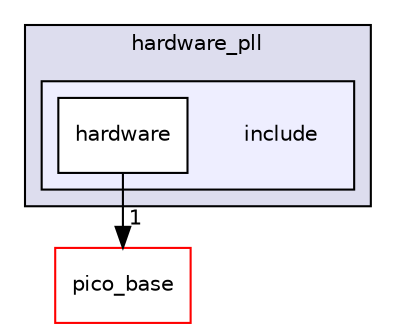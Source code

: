 digraph "hardware_pll/include" {
  compound=true
  node [ fontsize="10", fontname="Helvetica"];
  edge [ labelfontsize="10", labelfontname="Helvetica"];
  subgraph clusterdir_97488f0e7a446a9cf6de7001f5c5d08c {
    graph [ bgcolor="#ddddee", pencolor="black", label="hardware_pll" fontname="Helvetica", fontsize="10", URL="dir_97488f0e7a446a9cf6de7001f5c5d08c.html"]
  subgraph clusterdir_4ec1d980fa97348c595e543cd1257052 {
    graph [ bgcolor="#eeeeff", pencolor="black", label="" URL="dir_4ec1d980fa97348c595e543cd1257052.html"];
    dir_4ec1d980fa97348c595e543cd1257052 [shape=plaintext label="include"];
    dir_97c1a640ee06f1e51a2f8023f76f3f02 [shape=box label="hardware" color="black" fillcolor="white" style="filled" URL="dir_97c1a640ee06f1e51a2f8023f76f3f02.html"];
  }
  }
  dir_ee4ba4c32933fd9d1c9bce216e67756d [shape=box label="pico_base" fillcolor="white" style="filled" color="red" URL="dir_ee4ba4c32933fd9d1c9bce216e67756d.html"];
  dir_97c1a640ee06f1e51a2f8023f76f3f02->dir_ee4ba4c32933fd9d1c9bce216e67756d [headlabel="1", labeldistance=1.5 headhref="dir_000095_000007.html"];
}
